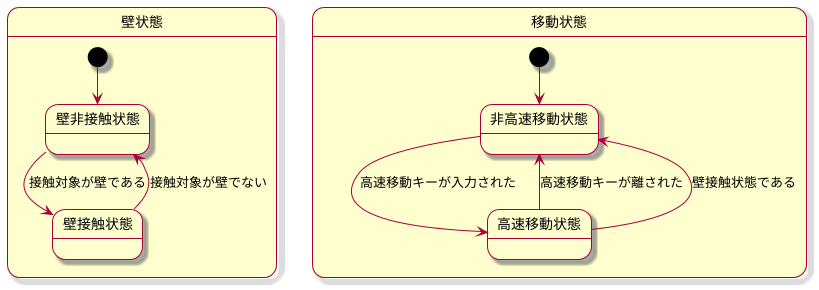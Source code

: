@startuml
skin rose

state 壁状態 {
[*] --> 壁非接触状態
壁非接触状態 --> 壁接触状態 : 接触対象が壁である
壁接触状態 --> 壁非接触状態 : 接触対象が壁でない
}

state 移動状態 {
[*] --> 非高速移動状態
非高速移動状態 --> 高速移動状態 : 高速移動キーが入力された
高速移動状態 --> 非高速移動状態 : 高速移動キーが離された
高速移動状態 --> 非高速移動状態 : 壁接触状態である
}

@enduml